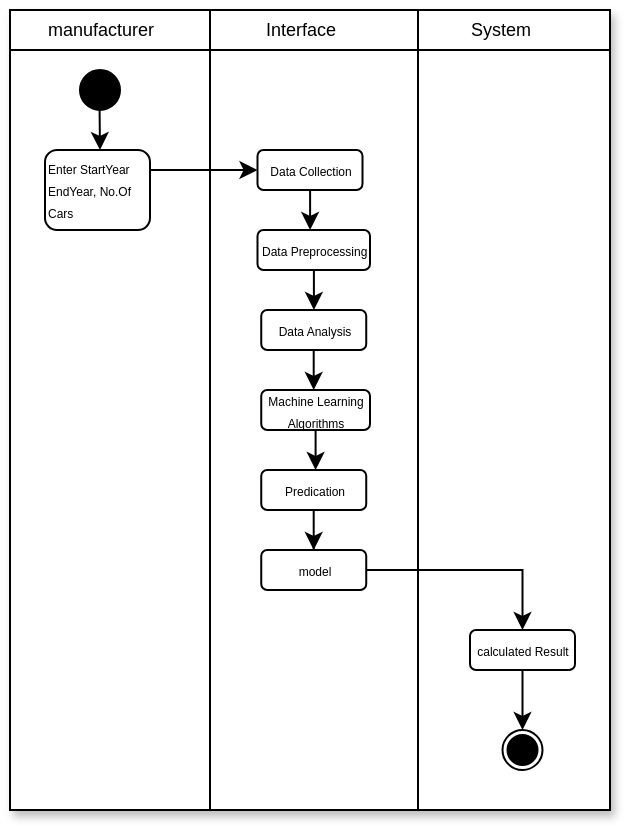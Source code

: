 <mxfile version="17.5.1" type="github">
  <diagram id="HQLMvgeJEX95FwYb_6-J" name="Page-1">
    <mxGraphModel dx="441" dy="189" grid="1" gridSize="10" guides="1" tooltips="1" connect="1" arrows="1" fold="1" page="1" pageScale="1" pageWidth="827" pageHeight="1169" math="0" shadow="0">
      <root>
        <mxCell id="0" />
        <mxCell id="1" parent="0" />
        <mxCell id="yd4YkLDA-Fa7DHEL_bc_-25" value="" style="shape=internalStorage;whiteSpace=wrap;html=1;backgroundOutline=1;dx=100;dy=20;shadow=1;" vertex="1" parent="1">
          <mxGeometry x="210" y="110" width="300" height="400" as="geometry" />
        </mxCell>
        <mxCell id="yd4YkLDA-Fa7DHEL_bc_-29" value="" style="endArrow=none;html=1;rounded=0;" edge="1" parent="1">
          <mxGeometry width="50" height="50" relative="1" as="geometry">
            <mxPoint x="414" y="280" as="sourcePoint" />
            <mxPoint x="414" y="110" as="targetPoint" />
            <Array as="points">
              <mxPoint x="414" y="510" />
              <mxPoint x="414" y="160" />
            </Array>
          </mxGeometry>
        </mxCell>
        <mxCell id="yd4YkLDA-Fa7DHEL_bc_-36" value="manufacturer" style="text;html=1;resizable=0;autosize=1;align=center;verticalAlign=middle;points=[];fillColor=none;strokeColor=none;rounded=0;shadow=0;fontSize=9;" vertex="1" parent="1">
          <mxGeometry x="220" y="110" width="70" height="20" as="geometry" />
        </mxCell>
        <mxCell id="yd4YkLDA-Fa7DHEL_bc_-37" value="Interface" style="text;html=1;resizable=0;autosize=1;align=center;verticalAlign=middle;points=[];fillColor=none;strokeColor=none;rounded=0;shadow=0;fontSize=9;" vertex="1" parent="1">
          <mxGeometry x="330" y="110" width="50" height="20" as="geometry" />
        </mxCell>
        <mxCell id="yd4YkLDA-Fa7DHEL_bc_-38" value="System" style="text;html=1;resizable=0;autosize=1;align=center;verticalAlign=middle;points=[];fillColor=none;strokeColor=none;rounded=0;shadow=0;fontSize=9;" vertex="1" parent="1">
          <mxGeometry x="430" y="110" width="50" height="20" as="geometry" />
        </mxCell>
        <mxCell id="yd4YkLDA-Fa7DHEL_bc_-39" value="" style="ellipse;whiteSpace=wrap;html=1;aspect=fixed;shadow=0;fontSize=9;fillColor=#000000;" vertex="1" parent="1">
          <mxGeometry x="245" y="140" width="20" height="20" as="geometry" />
        </mxCell>
        <mxCell id="yd4YkLDA-Fa7DHEL_bc_-41" value="" style="endArrow=classic;html=1;rounded=0;fontSize=9;" edge="1" parent="1">
          <mxGeometry width="50" height="50" relative="1" as="geometry">
            <mxPoint x="254.79" y="160" as="sourcePoint" />
            <mxPoint x="255" y="180" as="targetPoint" />
          </mxGeometry>
        </mxCell>
        <mxCell id="yd4YkLDA-Fa7DHEL_bc_-47" value="" style="edgeStyle=orthogonalEdgeStyle;rounded=0;orthogonalLoop=1;jettySize=auto;html=1;fontSize=9;" edge="1" parent="1" source="yd4YkLDA-Fa7DHEL_bc_-42" target="yd4YkLDA-Fa7DHEL_bc_-46">
          <mxGeometry relative="1" as="geometry">
            <Array as="points">
              <mxPoint x="300" y="190" />
              <mxPoint x="300" y="190" />
            </Array>
          </mxGeometry>
        </mxCell>
        <mxCell id="yd4YkLDA-Fa7DHEL_bc_-42" value="&lt;div style=&quot;text-align: left&quot;&gt;&lt;span style=&quot;font-size: 6px ; background-color: rgb(255 , 255 , 255)&quot;&gt;Enter StartYear EndYear,&amp;nbsp;&lt;/span&gt;&lt;span style=&quot;background-color: rgb(255 , 255 , 255) ; font-size: 6px&quot;&gt;No.Of Cars&amp;nbsp;&lt;/span&gt;&lt;/div&gt;" style="rounded=1;whiteSpace=wrap;html=1;shadow=0;fontSize=9;" vertex="1" parent="1">
          <mxGeometry x="227.5" y="180" width="52.5" height="40" as="geometry" />
        </mxCell>
        <mxCell id="yd4YkLDA-Fa7DHEL_bc_-69" value="" style="edgeStyle=orthogonalEdgeStyle;rounded=0;orthogonalLoop=1;jettySize=auto;html=1;fontSize=6;" edge="1" parent="1" source="yd4YkLDA-Fa7DHEL_bc_-46">
          <mxGeometry relative="1" as="geometry">
            <mxPoint x="360" y="220" as="targetPoint" />
          </mxGeometry>
        </mxCell>
        <mxCell id="yd4YkLDA-Fa7DHEL_bc_-46" value="&lt;font style=&quot;font-size: 6px&quot;&gt;Data Collection&lt;/font&gt;" style="rounded=1;whiteSpace=wrap;html=1;shadow=0;fontSize=9;" vertex="1" parent="1">
          <mxGeometry x="333.75" y="180" width="52.5" height="20" as="geometry" />
        </mxCell>
        <mxCell id="yd4YkLDA-Fa7DHEL_bc_-53" value="" style="edgeStyle=orthogonalEdgeStyle;rounded=0;orthogonalLoop=1;jettySize=auto;html=1;fontSize=9;" edge="1" parent="1" source="yd4YkLDA-Fa7DHEL_bc_-50" target="yd4YkLDA-Fa7DHEL_bc_-52">
          <mxGeometry relative="1" as="geometry" />
        </mxCell>
        <mxCell id="yd4YkLDA-Fa7DHEL_bc_-50" value="&lt;font style=&quot;font-size: 6px&quot;&gt;Data Preprocessing&lt;/font&gt;" style="rounded=1;whiteSpace=wrap;html=1;shadow=0;fontSize=9;align=left;" vertex="1" parent="1">
          <mxGeometry x="333.75" y="220" width="56.25" height="20" as="geometry" />
        </mxCell>
        <mxCell id="yd4YkLDA-Fa7DHEL_bc_-55" value="" style="edgeStyle=orthogonalEdgeStyle;rounded=0;orthogonalLoop=1;jettySize=auto;html=1;fontSize=9;" edge="1" parent="1" source="yd4YkLDA-Fa7DHEL_bc_-52" target="yd4YkLDA-Fa7DHEL_bc_-54">
          <mxGeometry relative="1" as="geometry" />
        </mxCell>
        <mxCell id="yd4YkLDA-Fa7DHEL_bc_-52" value="&lt;font style=&quot;font-size: 6px&quot;&gt;Data Analysis&lt;/font&gt;" style="rounded=1;whiteSpace=wrap;html=1;shadow=0;fontSize=9;" vertex="1" parent="1">
          <mxGeometry x="335.62" y="260" width="52.5" height="20" as="geometry" />
        </mxCell>
        <mxCell id="yd4YkLDA-Fa7DHEL_bc_-57" value="" style="edgeStyle=orthogonalEdgeStyle;rounded=0;orthogonalLoop=1;jettySize=auto;html=1;fontSize=9;" edge="1" parent="1" source="yd4YkLDA-Fa7DHEL_bc_-54" target="yd4YkLDA-Fa7DHEL_bc_-56">
          <mxGeometry relative="1" as="geometry" />
        </mxCell>
        <mxCell id="yd4YkLDA-Fa7DHEL_bc_-54" value="&lt;font style=&quot;font-size: 6px&quot;&gt;Machine Learning&lt;br&gt;Algorithms&lt;/font&gt;" style="rounded=1;whiteSpace=wrap;html=1;shadow=0;fontSize=9;" vertex="1" parent="1">
          <mxGeometry x="335.62" y="300" width="54.38" height="20" as="geometry" />
        </mxCell>
        <mxCell id="yd4YkLDA-Fa7DHEL_bc_-59" value="" style="edgeStyle=orthogonalEdgeStyle;rounded=0;orthogonalLoop=1;jettySize=auto;html=1;fontSize=9;" edge="1" parent="1" source="yd4YkLDA-Fa7DHEL_bc_-56" target="yd4YkLDA-Fa7DHEL_bc_-58">
          <mxGeometry relative="1" as="geometry" />
        </mxCell>
        <mxCell id="yd4YkLDA-Fa7DHEL_bc_-56" value="&lt;font style=&quot;font-size: 6px&quot;&gt;Predication&lt;/font&gt;" style="rounded=1;whiteSpace=wrap;html=1;shadow=0;fontSize=9;" vertex="1" parent="1">
          <mxGeometry x="335.62" y="340" width="52.5" height="20" as="geometry" />
        </mxCell>
        <mxCell id="yd4YkLDA-Fa7DHEL_bc_-63" value="" style="edgeStyle=orthogonalEdgeStyle;rounded=0;orthogonalLoop=1;jettySize=auto;html=1;fontSize=9;" edge="1" parent="1" source="yd4YkLDA-Fa7DHEL_bc_-58" target="yd4YkLDA-Fa7DHEL_bc_-62">
          <mxGeometry relative="1" as="geometry" />
        </mxCell>
        <mxCell id="yd4YkLDA-Fa7DHEL_bc_-58" value="&lt;font style=&quot;font-size: 6px&quot;&gt;model&lt;/font&gt;" style="rounded=1;whiteSpace=wrap;html=1;shadow=0;fontSize=9;" vertex="1" parent="1">
          <mxGeometry x="335.62" y="380" width="52.5" height="20" as="geometry" />
        </mxCell>
        <mxCell id="yd4YkLDA-Fa7DHEL_bc_-65" value="" style="edgeStyle=orthogonalEdgeStyle;rounded=0;orthogonalLoop=1;jettySize=auto;html=1;fontSize=9;" edge="1" parent="1" source="yd4YkLDA-Fa7DHEL_bc_-62">
          <mxGeometry relative="1" as="geometry">
            <mxPoint x="466.259" y="470" as="targetPoint" />
          </mxGeometry>
        </mxCell>
        <mxCell id="yd4YkLDA-Fa7DHEL_bc_-62" value="&lt;font style=&quot;font-size: 6px&quot;&gt;calculated Result&lt;/font&gt;" style="rounded=1;whiteSpace=wrap;html=1;shadow=0;fontSize=9;" vertex="1" parent="1">
          <mxGeometry x="440" y="420" width="52.5" height="20" as="geometry" />
        </mxCell>
        <mxCell id="yd4YkLDA-Fa7DHEL_bc_-66" value="" style="ellipse;whiteSpace=wrap;html=1;aspect=fixed;shadow=0;fontSize=9;" vertex="1" parent="1">
          <mxGeometry x="456.25" y="470" width="20" height="20" as="geometry" />
        </mxCell>
        <mxCell id="yd4YkLDA-Fa7DHEL_bc_-67" value="" style="ellipse;whiteSpace=wrap;html=1;aspect=fixed;shadow=0;fontSize=9;fillColor=#000000;" vertex="1" parent="1">
          <mxGeometry x="458.75" y="472.5" width="15" height="15" as="geometry" />
        </mxCell>
      </root>
    </mxGraphModel>
  </diagram>
</mxfile>
